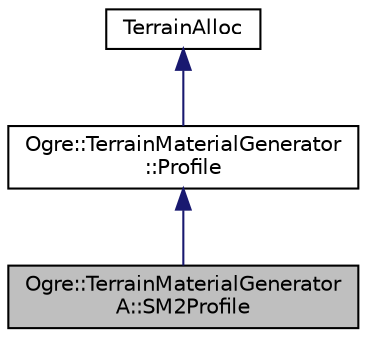 digraph "Ogre::TerrainMaterialGeneratorA::SM2Profile"
{
  bgcolor="transparent";
  edge [fontname="Helvetica",fontsize="10",labelfontname="Helvetica",labelfontsize="10"];
  node [fontname="Helvetica",fontsize="10",shape=record];
  Node0 [label="Ogre::TerrainMaterialGenerator\lA::SM2Profile",height=0.2,width=0.4,color="black", fillcolor="grey75", style="filled", fontcolor="black"];
  Node1 -> Node0 [dir="back",color="midnightblue",fontsize="10",style="solid",fontname="Helvetica"];
  Node1 [label="Ogre::TerrainMaterialGenerator\l::Profile",height=0.2,width=0.4,color="black",URL="$class_ogre_1_1_terrain_material_generator_1_1_profile.html",tooltip="Inner class which should also be subclassed to provide profile-specific material generation. "];
  Node2 -> Node1 [dir="back",color="midnightblue",fontsize="10",style="solid",fontname="Helvetica"];
  Node2 [label="TerrainAlloc",height=0.2,width=0.4,color="black",URL="$class_ogre_1_1_allocated_object.html"];
}
